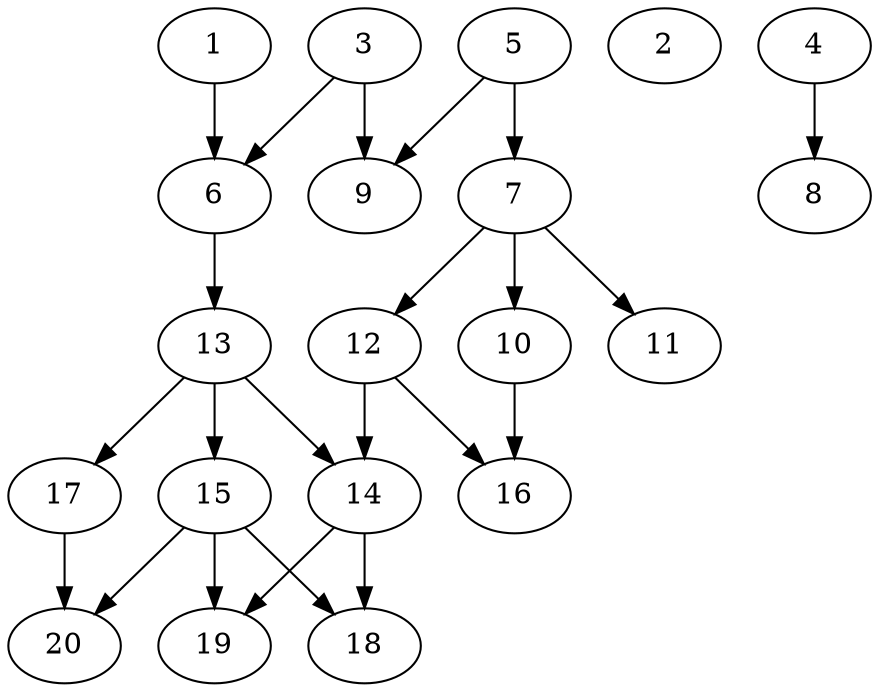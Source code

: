 // DAG automatically generated by daggen at Wed Jul 24 22:10:09 2019
// ./daggen --dot -n 20 --ccr 0.5 --fat 0.5 --regular 0.5 --density 0.5 --mindata 5242880 --maxdata 52428800 
digraph G {
  1 [size="99956736", alpha="0.11", expect_size="49978368"] 
  1 -> 6 [size ="49978368"]
  2 [size="33232896", alpha="0.09", expect_size="16616448"] 
  3 [size="51482624", alpha="0.18", expect_size="25741312"] 
  3 -> 6 [size ="25741312"]
  3 -> 9 [size ="25741312"]
  4 [size="76357632", alpha="0.13", expect_size="38178816"] 
  4 -> 8 [size ="38178816"]
  5 [size="10792960", alpha="0.02", expect_size="5396480"] 
  5 -> 7 [size ="5396480"]
  5 -> 9 [size ="5396480"]
  6 [size="57487360", alpha="0.08", expect_size="28743680"] 
  6 -> 13 [size ="28743680"]
  7 [size="46272512", alpha="0.20", expect_size="23136256"] 
  7 -> 10 [size ="23136256"]
  7 -> 11 [size ="23136256"]
  7 -> 12 [size ="23136256"]
  8 [size="60446720", alpha="0.14", expect_size="30223360"] 
  9 [size="79704064", alpha="0.13", expect_size="39852032"] 
  10 [size="40857600", alpha="0.05", expect_size="20428800"] 
  10 -> 16 [size ="20428800"]
  11 [size="13973504", alpha="0.06", expect_size="6986752"] 
  12 [size="66228224", alpha="0.00", expect_size="33114112"] 
  12 -> 14 [size ="33114112"]
  12 -> 16 [size ="33114112"]
  13 [size="14059520", alpha="0.19", expect_size="7029760"] 
  13 -> 14 [size ="7029760"]
  13 -> 15 [size ="7029760"]
  13 -> 17 [size ="7029760"]
  14 [size="97867776", alpha="0.19", expect_size="48933888"] 
  14 -> 18 [size ="48933888"]
  14 -> 19 [size ="48933888"]
  15 [size="66297856", alpha="0.15", expect_size="33148928"] 
  15 -> 18 [size ="33148928"]
  15 -> 19 [size ="33148928"]
  15 -> 20 [size ="33148928"]
  16 [size="73627648", alpha="0.09", expect_size="36813824"] 
  17 [size="16148480", alpha="0.19", expect_size="8074240"] 
  17 -> 20 [size ="8074240"]
  18 [size="15980544", alpha="0.10", expect_size="7990272"] 
  19 [size="83408896", alpha="0.16", expect_size="41704448"] 
  20 [size="51449856", alpha="0.12", expect_size="25724928"] 
}
